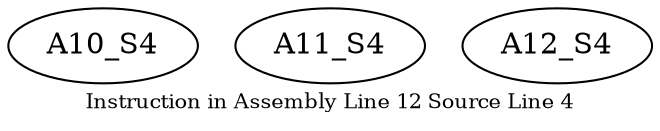 digraph{
	node [ ]
	edge [ ]
	
	A10_S4 [ ]
	A11_S4 [ ]
	A12_S4 [ ]
	label = "Instruction in Assembly Line 12 Source Line 4"
	fontsize = "10"
}